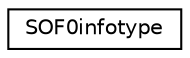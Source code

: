 digraph "圖形化之類別階層"
{
 // LATEX_PDF_SIZE
  edge [fontname="Helvetica",fontsize="10",labelfontname="Helvetica",labelfontsize="10"];
  node [fontname="Helvetica",fontsize="10",shape=record];
  rankdir="LR";
  Node0 [label="SOF0infotype",height=0.2,width=0.4,color="black", fillcolor="white", style="filled",URL="$structSOF0infotype.html",tooltip=" "];
}
